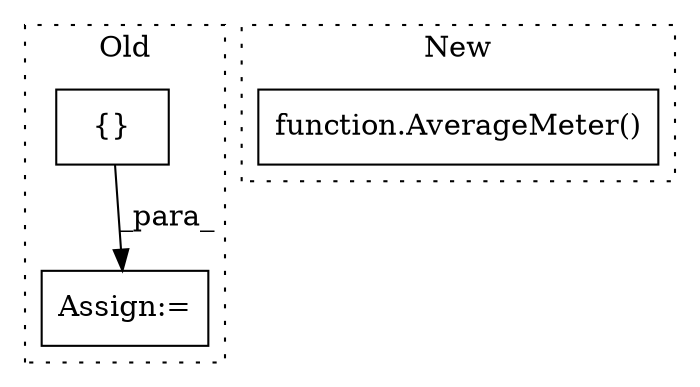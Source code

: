 digraph G {
subgraph cluster0 {
1 [label="{}" a="95" s="13339,13340" l="2,1" shape="box"];
3 [label="Assign:=" a="68" s="13336" l="3" shape="box"];
label = "Old";
style="dotted";
}
subgraph cluster1 {
2 [label="function.AverageMeter()" a="75" s="14631" l="14" shape="box"];
label = "New";
style="dotted";
}
1 -> 3 [label="_para_"];
}
